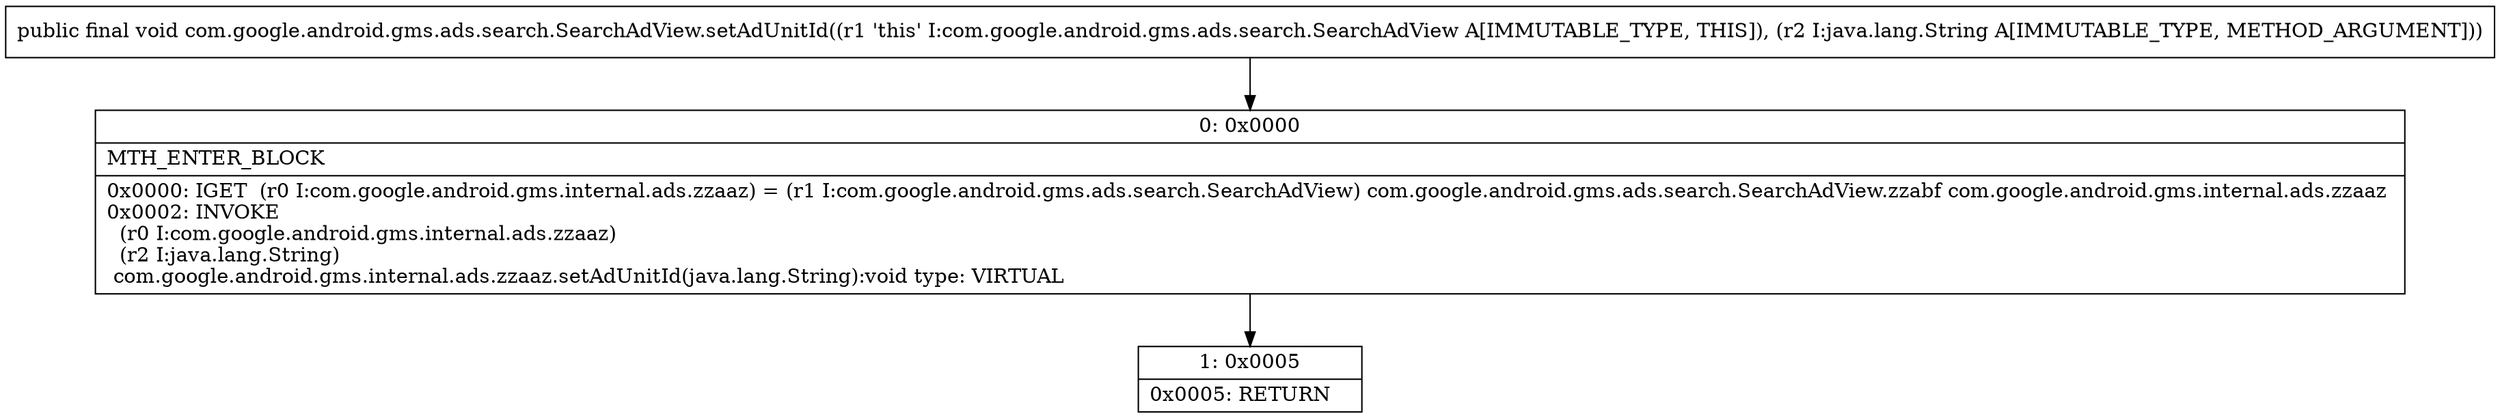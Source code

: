 digraph "CFG forcom.google.android.gms.ads.search.SearchAdView.setAdUnitId(Ljava\/lang\/String;)V" {
Node_0 [shape=record,label="{0\:\ 0x0000|MTH_ENTER_BLOCK\l|0x0000: IGET  (r0 I:com.google.android.gms.internal.ads.zzaaz) = (r1 I:com.google.android.gms.ads.search.SearchAdView) com.google.android.gms.ads.search.SearchAdView.zzabf com.google.android.gms.internal.ads.zzaaz \l0x0002: INVOKE  \l  (r0 I:com.google.android.gms.internal.ads.zzaaz)\l  (r2 I:java.lang.String)\l com.google.android.gms.internal.ads.zzaaz.setAdUnitId(java.lang.String):void type: VIRTUAL \l}"];
Node_1 [shape=record,label="{1\:\ 0x0005|0x0005: RETURN   \l}"];
MethodNode[shape=record,label="{public final void com.google.android.gms.ads.search.SearchAdView.setAdUnitId((r1 'this' I:com.google.android.gms.ads.search.SearchAdView A[IMMUTABLE_TYPE, THIS]), (r2 I:java.lang.String A[IMMUTABLE_TYPE, METHOD_ARGUMENT])) }"];
MethodNode -> Node_0;
Node_0 -> Node_1;
}

